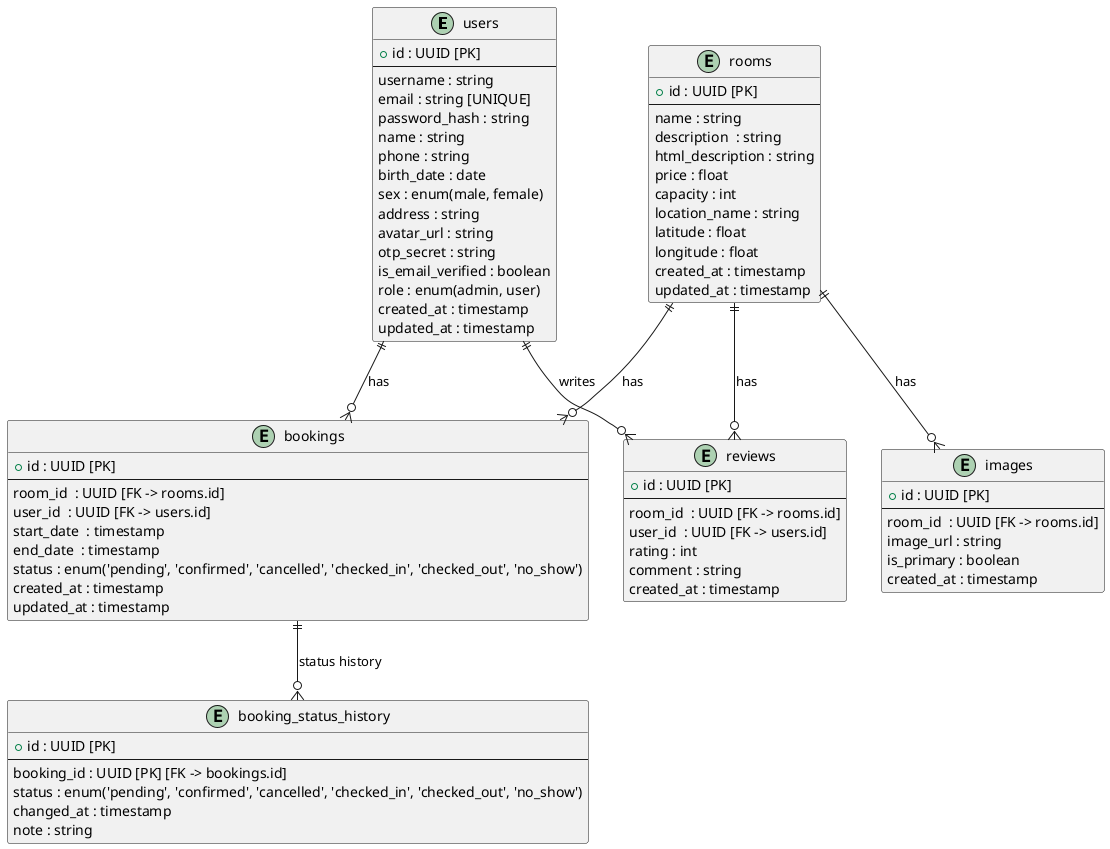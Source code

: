 @startuml ERD
entity "users" as U {
  + id : UUID [PK]
  --
  username : string
  email : string [UNIQUE]
  password_hash : string
  name : string
  phone : string
  birth_date : date
  sex : enum(male, female)
  address : string
  avatar_url : string
  otp_secret : string
  is_email_verified : boolean
  role : enum(admin, user)
  created_at : timestamp
  updated_at : timestamp
}

entity "rooms" as R {
  + id : UUID [PK]
  --
  name : string
  description  : string
  html_description : string
  price : float
  capacity : int
  location_name : string
  latitude : float
  longitude : float
  created_at : timestamp
  updated_at : timestamp
}

entity "bookings" as B {
  + id : UUID [PK]
  --
  room_id  : UUID [FK -> rooms.id]
  user_id  : UUID [FK -> users.id]
  start_date  : timestamp
  end_date  : timestamp
  status : enum('pending', 'confirmed', 'cancelled', 'checked_in', 'checked_out', 'no_show')
  created_at : timestamp
  updated_at : timestamp
}

entity "booking_status_history" as BS {
  + id : UUID [PK]
  --
  booking_id : UUID [PK] [FK -> bookings.id]
  status : enum('pending', 'confirmed', 'cancelled', 'checked_in', 'checked_out', 'no_show')
  changed_at : timestamp
  note : string
}

entity "reviews" as RE {
  + id : UUID [PK]
  --
  room_id  : UUID [FK -> rooms.id]
  user_id  : UUID [FK -> users.id]
  rating : int
  comment : string
  created_at : timestamp
}

entity "images" as I {
  + id : UUID [PK]
  --
  room_id  : UUID [FK -> rooms.id]
  image_url : string
  is_primary : boolean
  created_at : timestamp
}

U ||--o{ B : "has"
R ||--o{ B : "has"
R ||--o{ I : "has"
U ||--o{ RE : "writes"
R ||--o{ RE : "has"
B ||--o{ BS : "status history"
@enduml
